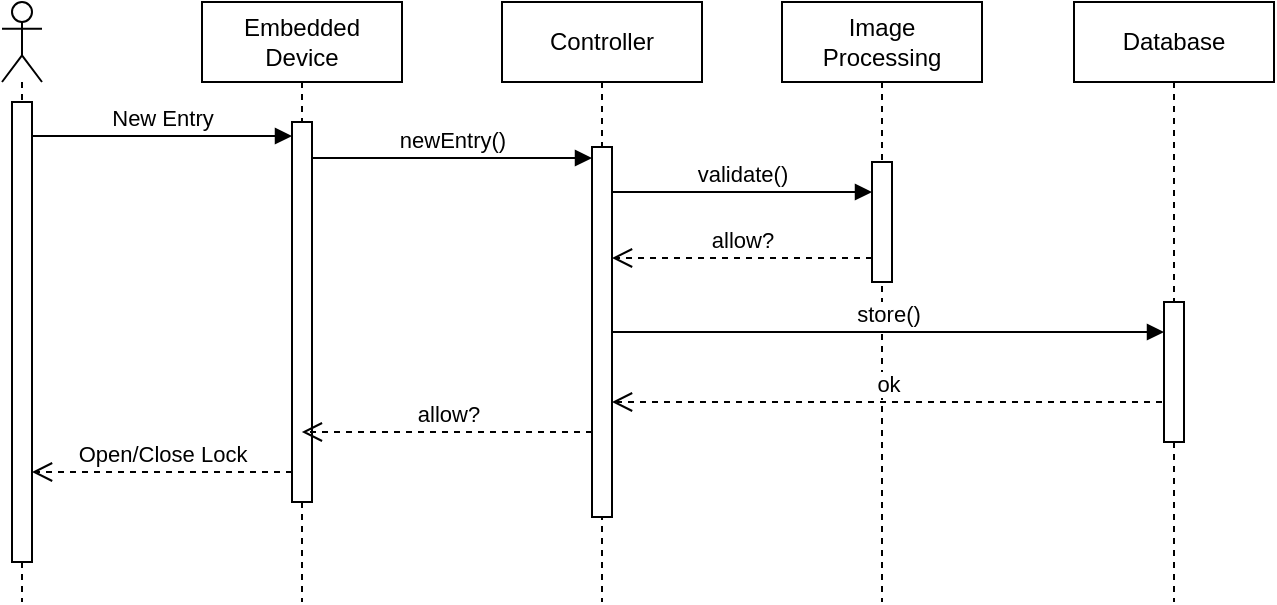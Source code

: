 <mxfile version="24.0.7" type="github">
  <diagram name="Page-1" id="WpCL8ZeLkiyB8eYFa57P">
    <mxGraphModel dx="1420" dy="740" grid="1" gridSize="10" guides="1" tooltips="1" connect="1" arrows="1" fold="1" page="1" pageScale="1" pageWidth="850" pageHeight="1100" math="0" shadow="0">
      <root>
        <mxCell id="0" />
        <mxCell id="1" parent="0" />
        <mxCell id="62rKB5Cqy3utpLoXq6eb-1" value="Embedded&lt;br&gt;Device" style="shape=umlLifeline;perimeter=lifelinePerimeter;whiteSpace=wrap;html=1;container=1;dropTarget=0;collapsible=0;recursiveResize=0;outlineConnect=0;portConstraint=eastwest;newEdgeStyle={&quot;curved&quot;:0,&quot;rounded&quot;:0};" vertex="1" parent="1">
          <mxGeometry x="160" y="30" width="100" height="300" as="geometry" />
        </mxCell>
        <mxCell id="62rKB5Cqy3utpLoXq6eb-2" value="" style="html=1;points=[[0,0,0,0,5],[0,1,0,0,-5],[1,0,0,0,5],[1,1,0,0,-5]];perimeter=orthogonalPerimeter;outlineConnect=0;targetShapes=umlLifeline;portConstraint=eastwest;newEdgeStyle={&quot;curved&quot;:0,&quot;rounded&quot;:0};" vertex="1" parent="62rKB5Cqy3utpLoXq6eb-1">
          <mxGeometry x="45" y="60" width="10" height="190" as="geometry" />
        </mxCell>
        <mxCell id="62rKB5Cqy3utpLoXq6eb-3" value="Database" style="shape=umlLifeline;perimeter=lifelinePerimeter;whiteSpace=wrap;html=1;container=1;dropTarget=0;collapsible=0;recursiveResize=0;outlineConnect=0;portConstraint=eastwest;newEdgeStyle={&quot;curved&quot;:0,&quot;rounded&quot;:0};" vertex="1" parent="1">
          <mxGeometry x="596" y="30" width="100" height="300" as="geometry" />
        </mxCell>
        <mxCell id="62rKB5Cqy3utpLoXq6eb-4" value="" style="html=1;points=[[0,0,0,0,5],[0,1,0,0,-5],[1,0,0,0,5],[1,1,0,0,-5]];perimeter=orthogonalPerimeter;outlineConnect=0;targetShapes=umlLifeline;portConstraint=eastwest;newEdgeStyle={&quot;curved&quot;:0,&quot;rounded&quot;:0};" vertex="1" parent="62rKB5Cqy3utpLoXq6eb-3">
          <mxGeometry x="45" y="150" width="10" height="70" as="geometry" />
        </mxCell>
        <mxCell id="62rKB5Cqy3utpLoXq6eb-5" value="Controller" style="shape=umlLifeline;perimeter=lifelinePerimeter;whiteSpace=wrap;html=1;container=1;dropTarget=0;collapsible=0;recursiveResize=0;outlineConnect=0;portConstraint=eastwest;newEdgeStyle={&quot;curved&quot;:0,&quot;rounded&quot;:0};" vertex="1" parent="1">
          <mxGeometry x="310" y="30" width="100" height="300" as="geometry" />
        </mxCell>
        <mxCell id="62rKB5Cqy3utpLoXq6eb-6" value="" style="html=1;points=[[0,0,0,0,5],[0,1,0,0,-5],[1,0,0,0,5],[1,1,0,0,-5]];perimeter=orthogonalPerimeter;outlineConnect=0;targetShapes=umlLifeline;portConstraint=eastwest;newEdgeStyle={&quot;curved&quot;:0,&quot;rounded&quot;:0};" vertex="1" parent="62rKB5Cqy3utpLoXq6eb-5">
          <mxGeometry x="45" y="72.5" width="10" height="185" as="geometry" />
        </mxCell>
        <mxCell id="62rKB5Cqy3utpLoXq6eb-7" value="Image&lt;br&gt;Processing" style="shape=umlLifeline;perimeter=lifelinePerimeter;whiteSpace=wrap;html=1;container=1;dropTarget=0;collapsible=0;recursiveResize=0;outlineConnect=0;portConstraint=eastwest;newEdgeStyle={&quot;curved&quot;:0,&quot;rounded&quot;:0};" vertex="1" parent="1">
          <mxGeometry x="450" y="30" width="100" height="300" as="geometry" />
        </mxCell>
        <mxCell id="62rKB5Cqy3utpLoXq6eb-8" value="" style="html=1;points=[[0,0,0,0,5],[0,1,0,0,-5],[1,0,0,0,5],[1,1,0,0,-5]];perimeter=orthogonalPerimeter;outlineConnect=0;targetShapes=umlLifeline;portConstraint=eastwest;newEdgeStyle={&quot;curved&quot;:0,&quot;rounded&quot;:0};" vertex="1" parent="62rKB5Cqy3utpLoXq6eb-7">
          <mxGeometry x="45" y="80" width="10" height="60" as="geometry" />
        </mxCell>
        <mxCell id="62rKB5Cqy3utpLoXq6eb-9" value="newEntry()" style="html=1;verticalAlign=bottom;endArrow=block;curved=0;rounded=0;" edge="1" parent="1">
          <mxGeometry width="80" relative="1" as="geometry">
            <mxPoint x="215" y="108.0" as="sourcePoint" />
            <mxPoint x="355" y="108" as="targetPoint" />
          </mxGeometry>
        </mxCell>
        <mxCell id="62rKB5Cqy3utpLoXq6eb-11" value="validate()" style="html=1;verticalAlign=bottom;endArrow=block;curved=0;rounded=0;" edge="1" parent="1">
          <mxGeometry width="80" relative="1" as="geometry">
            <mxPoint x="365" y="125.0" as="sourcePoint" />
            <mxPoint x="495" y="125" as="targetPoint" />
          </mxGeometry>
        </mxCell>
        <mxCell id="62rKB5Cqy3utpLoXq6eb-13" value="allow?" style="html=1;verticalAlign=bottom;endArrow=open;dashed=1;endSize=8;curved=0;rounded=0;" edge="1" parent="1">
          <mxGeometry relative="1" as="geometry">
            <mxPoint x="495" y="158" as="sourcePoint" />
            <mxPoint x="365" y="158" as="targetPoint" />
          </mxGeometry>
        </mxCell>
        <mxCell id="62rKB5Cqy3utpLoXq6eb-16" value="" style="shape=umlLifeline;perimeter=lifelinePerimeter;whiteSpace=wrap;html=1;container=1;dropTarget=0;collapsible=0;recursiveResize=0;outlineConnect=0;portConstraint=eastwest;newEdgeStyle={&quot;curved&quot;:0,&quot;rounded&quot;:0};participant=umlActor;" vertex="1" parent="1">
          <mxGeometry x="60" y="30" width="20" height="300" as="geometry" />
        </mxCell>
        <mxCell id="62rKB5Cqy3utpLoXq6eb-17" value="" style="html=1;points=[[0,0,0,0,5],[0,1,0,0,-5],[1,0,0,0,5],[1,1,0,0,-5]];perimeter=orthogonalPerimeter;outlineConnect=0;targetShapes=umlLifeline;portConstraint=eastwest;newEdgeStyle={&quot;curved&quot;:0,&quot;rounded&quot;:0};" vertex="1" parent="62rKB5Cqy3utpLoXq6eb-16">
          <mxGeometry x="5" y="50" width="10" height="230" as="geometry" />
        </mxCell>
        <mxCell id="62rKB5Cqy3utpLoXq6eb-18" value="New Entry" style="html=1;verticalAlign=bottom;endArrow=block;curved=0;rounded=0;" edge="1" parent="1" target="62rKB5Cqy3utpLoXq6eb-2">
          <mxGeometry width="80" relative="1" as="geometry">
            <mxPoint x="75" y="97" as="sourcePoint" />
            <mxPoint x="170" y="97" as="targetPoint" />
          </mxGeometry>
        </mxCell>
        <mxCell id="62rKB5Cqy3utpLoXq6eb-20" value="store()" style="html=1;verticalAlign=bottom;endArrow=block;curved=0;rounded=0;" edge="1" parent="1" source="62rKB5Cqy3utpLoXq6eb-6" target="62rKB5Cqy3utpLoXq6eb-4">
          <mxGeometry width="80" relative="1" as="geometry">
            <mxPoint x="370" y="190" as="sourcePoint" />
            <mxPoint x="450" y="190" as="targetPoint" />
          </mxGeometry>
        </mxCell>
        <mxCell id="62rKB5Cqy3utpLoXq6eb-21" value="ok" style="html=1;verticalAlign=bottom;endArrow=open;dashed=1;endSize=8;curved=0;rounded=0;" edge="1" parent="1" target="62rKB5Cqy3utpLoXq6eb-6">
          <mxGeometry relative="1" as="geometry">
            <mxPoint x="640" y="230" as="sourcePoint" />
            <mxPoint x="560" y="230" as="targetPoint" />
          </mxGeometry>
        </mxCell>
        <mxCell id="62rKB5Cqy3utpLoXq6eb-22" value="allow?" style="html=1;verticalAlign=bottom;endArrow=open;dashed=1;endSize=8;curved=0;rounded=0;" edge="1" parent="1">
          <mxGeometry relative="1" as="geometry">
            <mxPoint x="355" y="245" as="sourcePoint" />
            <mxPoint x="209.929" y="245" as="targetPoint" />
          </mxGeometry>
        </mxCell>
        <mxCell id="62rKB5Cqy3utpLoXq6eb-23" value="Open/Close Lock" style="html=1;verticalAlign=bottom;endArrow=open;dashed=1;endSize=8;curved=0;rounded=0;" edge="1" parent="1">
          <mxGeometry relative="1" as="geometry">
            <mxPoint x="205" y="265" as="sourcePoint" />
            <mxPoint x="75" y="265" as="targetPoint" />
          </mxGeometry>
        </mxCell>
      </root>
    </mxGraphModel>
  </diagram>
</mxfile>

